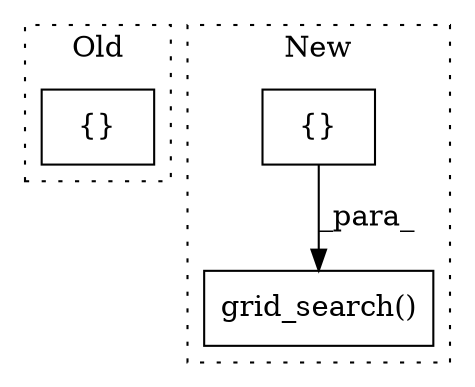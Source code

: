 digraph G {
subgraph cluster0 {
1 [label="{}" a="95" s="10938,10939" l="2,1" shape="box"];
label = "Old";
style="dotted";
}
subgraph cluster1 {
2 [label="grid_search()" a="75" s="11010,11032" l="17,1" shape="box"];
3 [label="{}" a="59" s="11027,11031" l="1,0" shape="box"];
label = "New";
style="dotted";
}
3 -> 2 [label="_para_"];
}